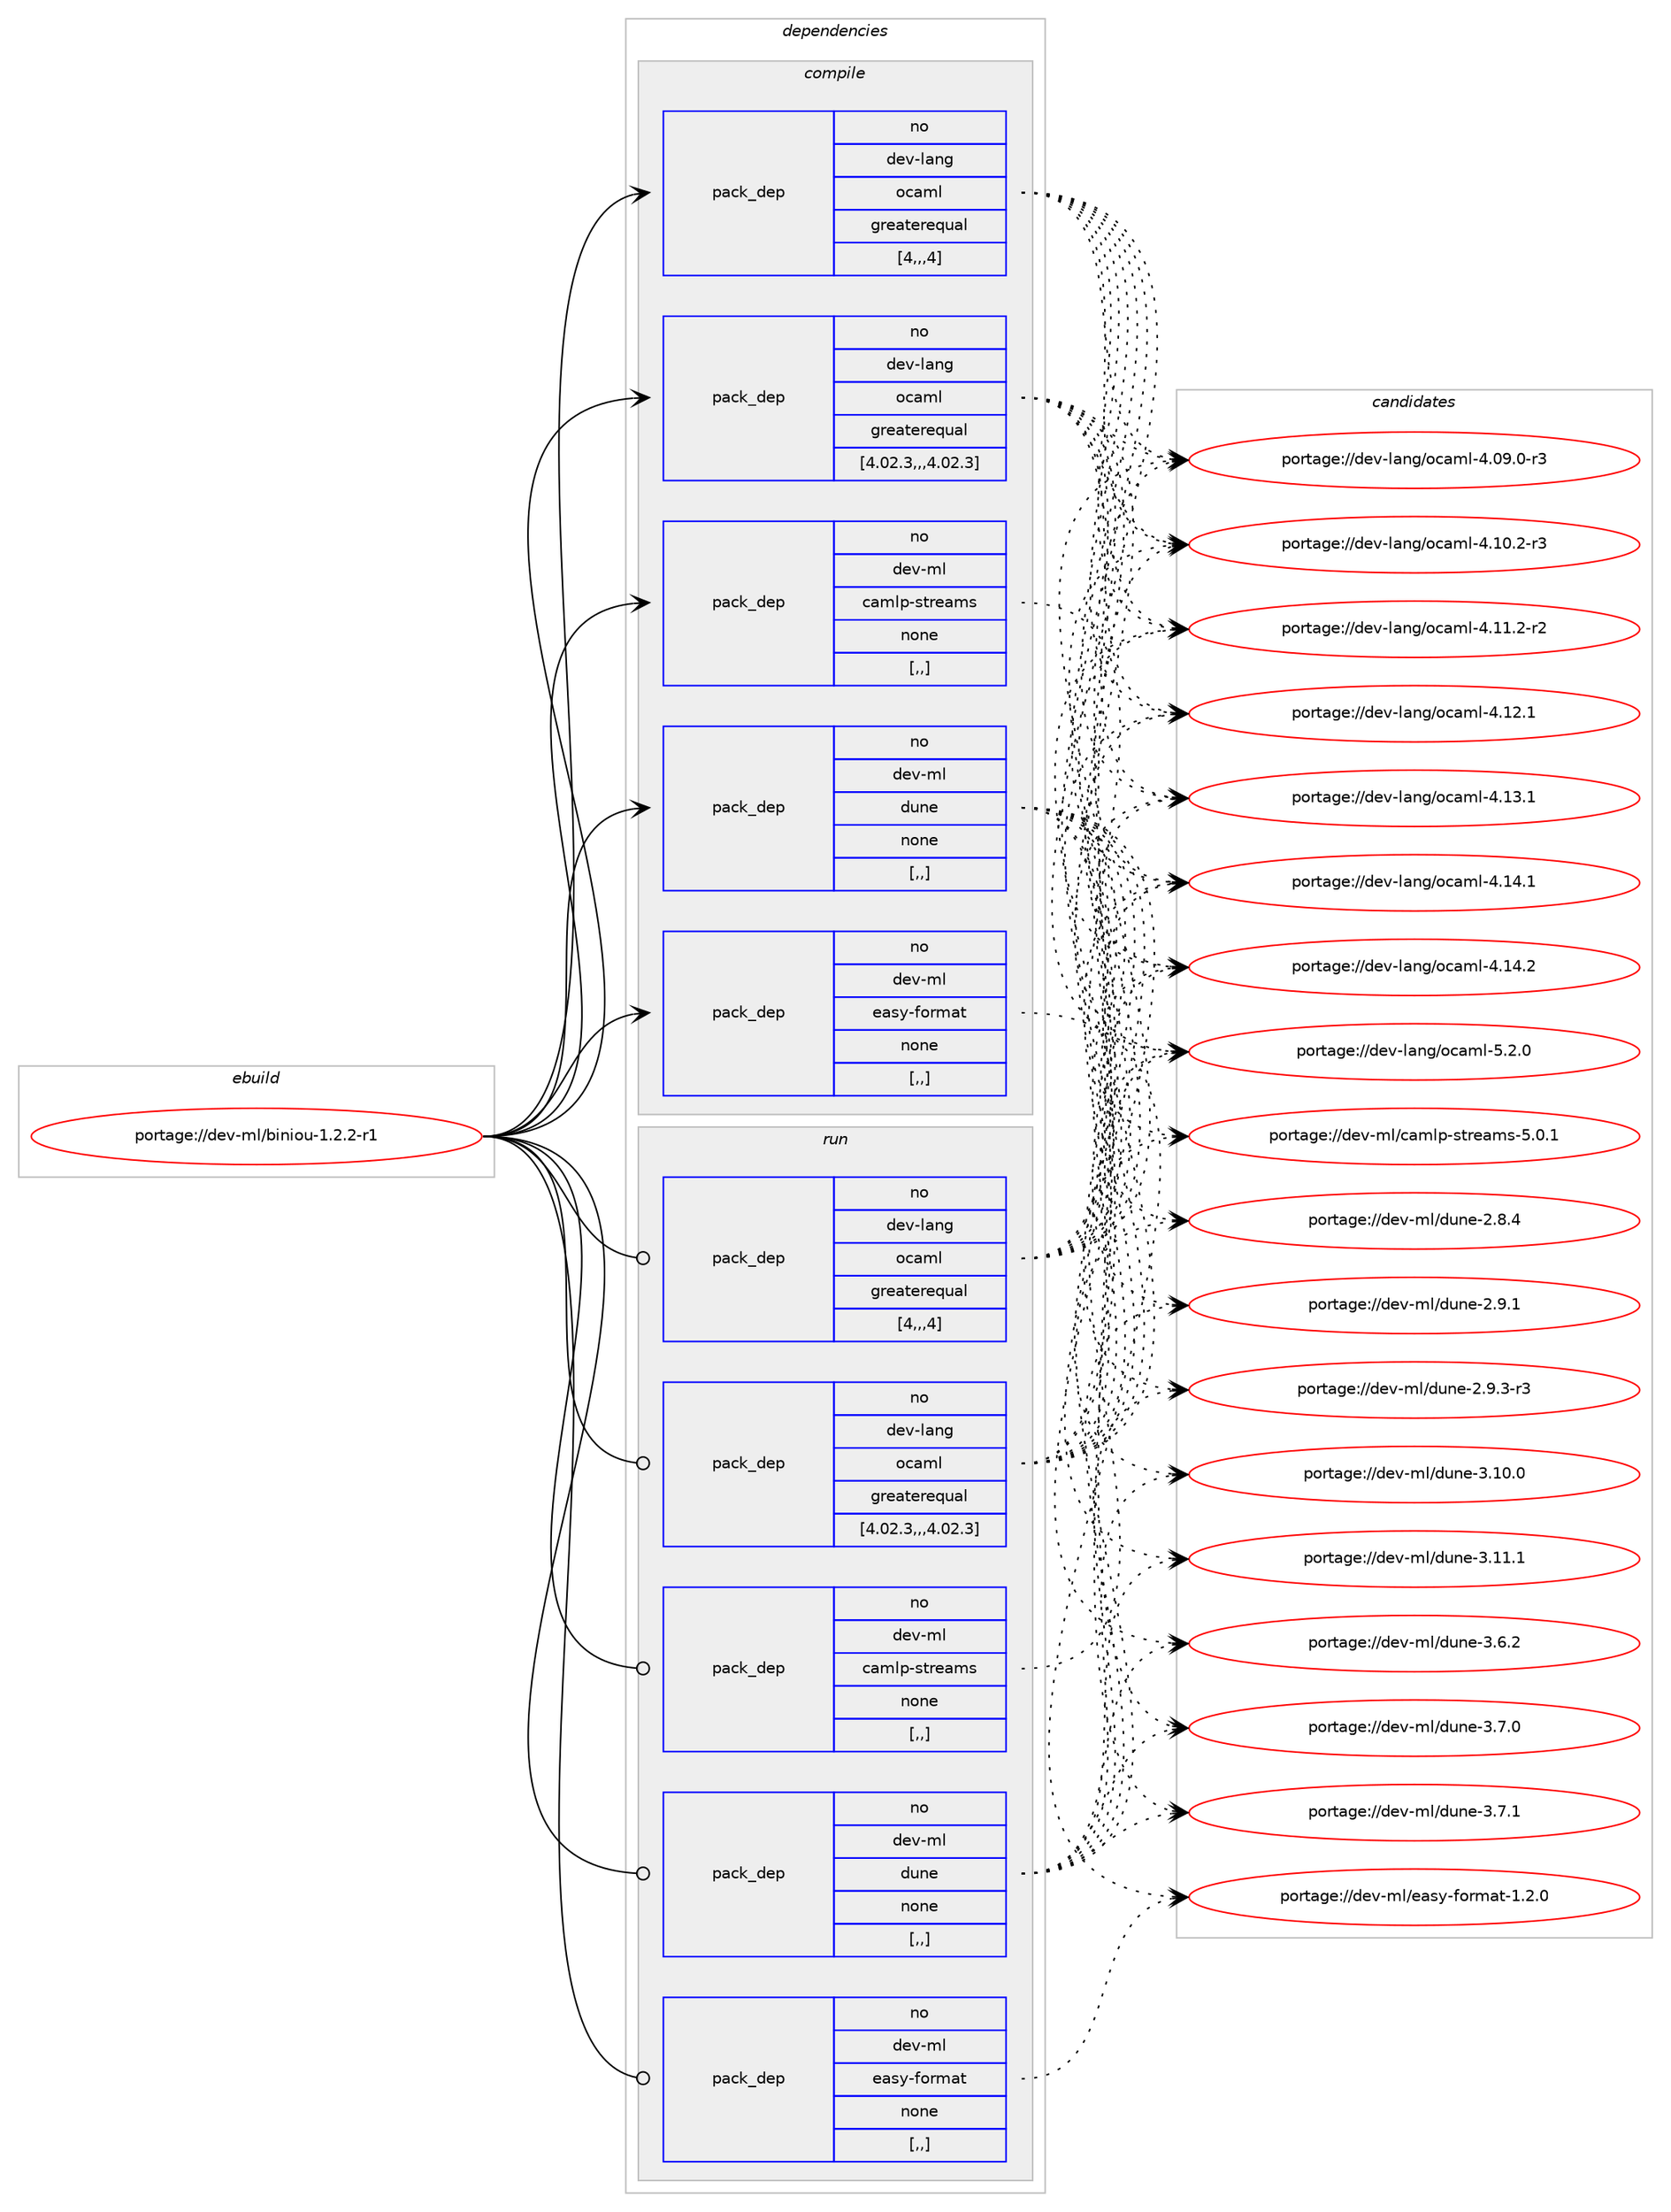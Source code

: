 digraph prolog {

# *************
# Graph options
# *************

newrank=true;
concentrate=true;
compound=true;
graph [rankdir=LR,fontname=Helvetica,fontsize=10,ranksep=1.5];#, ranksep=2.5, nodesep=0.2];
edge  [arrowhead=vee];
node  [fontname=Helvetica,fontsize=10];

# **********
# The ebuild
# **********

subgraph cluster_leftcol {
color=gray;
rank=same;
label=<<i>ebuild</i>>;
id [label="portage://dev-ml/biniou-1.2.2-r1", color=red, width=4, href="../dev-ml/biniou-1.2.2-r1.svg"];
}

# ****************
# The dependencies
# ****************

subgraph cluster_midcol {
color=gray;
label=<<i>dependencies</i>>;
subgraph cluster_compile {
fillcolor="#eeeeee";
style=filled;
label=<<i>compile</i>>;
subgraph pack85184 {
dependency114795 [label=<<TABLE BORDER="0" CELLBORDER="1" CELLSPACING="0" CELLPADDING="4" WIDTH="220"><TR><TD ROWSPAN="6" CELLPADDING="30">pack_dep</TD></TR><TR><TD WIDTH="110">no</TD></TR><TR><TD>dev-lang</TD></TR><TR><TD>ocaml</TD></TR><TR><TD>greaterequal</TD></TR><TR><TD>[4,,,4]</TD></TR></TABLE>>, shape=none, color=blue];
}
id:e -> dependency114795:w [weight=20,style="solid",arrowhead="vee"];
subgraph pack85185 {
dependency114796 [label=<<TABLE BORDER="0" CELLBORDER="1" CELLSPACING="0" CELLPADDING="4" WIDTH="220"><TR><TD ROWSPAN="6" CELLPADDING="30">pack_dep</TD></TR><TR><TD WIDTH="110">no</TD></TR><TR><TD>dev-lang</TD></TR><TR><TD>ocaml</TD></TR><TR><TD>greaterequal</TD></TR><TR><TD>[4.02.3,,,4.02.3]</TD></TR></TABLE>>, shape=none, color=blue];
}
id:e -> dependency114796:w [weight=20,style="solid",arrowhead="vee"];
subgraph pack85186 {
dependency114797 [label=<<TABLE BORDER="0" CELLBORDER="1" CELLSPACING="0" CELLPADDING="4" WIDTH="220"><TR><TD ROWSPAN="6" CELLPADDING="30">pack_dep</TD></TR><TR><TD WIDTH="110">no</TD></TR><TR><TD>dev-ml</TD></TR><TR><TD>camlp-streams</TD></TR><TR><TD>none</TD></TR><TR><TD>[,,]</TD></TR></TABLE>>, shape=none, color=blue];
}
id:e -> dependency114797:w [weight=20,style="solid",arrowhead="vee"];
subgraph pack85187 {
dependency114798 [label=<<TABLE BORDER="0" CELLBORDER="1" CELLSPACING="0" CELLPADDING="4" WIDTH="220"><TR><TD ROWSPAN="6" CELLPADDING="30">pack_dep</TD></TR><TR><TD WIDTH="110">no</TD></TR><TR><TD>dev-ml</TD></TR><TR><TD>dune</TD></TR><TR><TD>none</TD></TR><TR><TD>[,,]</TD></TR></TABLE>>, shape=none, color=blue];
}
id:e -> dependency114798:w [weight=20,style="solid",arrowhead="vee"];
subgraph pack85188 {
dependency114799 [label=<<TABLE BORDER="0" CELLBORDER="1" CELLSPACING="0" CELLPADDING="4" WIDTH="220"><TR><TD ROWSPAN="6" CELLPADDING="30">pack_dep</TD></TR><TR><TD WIDTH="110">no</TD></TR><TR><TD>dev-ml</TD></TR><TR><TD>easy-format</TD></TR><TR><TD>none</TD></TR><TR><TD>[,,]</TD></TR></TABLE>>, shape=none, color=blue];
}
id:e -> dependency114799:w [weight=20,style="solid",arrowhead="vee"];
}
subgraph cluster_compileandrun {
fillcolor="#eeeeee";
style=filled;
label=<<i>compile and run</i>>;
}
subgraph cluster_run {
fillcolor="#eeeeee";
style=filled;
label=<<i>run</i>>;
subgraph pack85189 {
dependency114800 [label=<<TABLE BORDER="0" CELLBORDER="1" CELLSPACING="0" CELLPADDING="4" WIDTH="220"><TR><TD ROWSPAN="6" CELLPADDING="30">pack_dep</TD></TR><TR><TD WIDTH="110">no</TD></TR><TR><TD>dev-lang</TD></TR><TR><TD>ocaml</TD></TR><TR><TD>greaterequal</TD></TR><TR><TD>[4,,,4]</TD></TR></TABLE>>, shape=none, color=blue];
}
id:e -> dependency114800:w [weight=20,style="solid",arrowhead="odot"];
subgraph pack85190 {
dependency114801 [label=<<TABLE BORDER="0" CELLBORDER="1" CELLSPACING="0" CELLPADDING="4" WIDTH="220"><TR><TD ROWSPAN="6" CELLPADDING="30">pack_dep</TD></TR><TR><TD WIDTH="110">no</TD></TR><TR><TD>dev-lang</TD></TR><TR><TD>ocaml</TD></TR><TR><TD>greaterequal</TD></TR><TR><TD>[4.02.3,,,4.02.3]</TD></TR></TABLE>>, shape=none, color=blue];
}
id:e -> dependency114801:w [weight=20,style="solid",arrowhead="odot"];
subgraph pack85191 {
dependency114802 [label=<<TABLE BORDER="0" CELLBORDER="1" CELLSPACING="0" CELLPADDING="4" WIDTH="220"><TR><TD ROWSPAN="6" CELLPADDING="30">pack_dep</TD></TR><TR><TD WIDTH="110">no</TD></TR><TR><TD>dev-ml</TD></TR><TR><TD>camlp-streams</TD></TR><TR><TD>none</TD></TR><TR><TD>[,,]</TD></TR></TABLE>>, shape=none, color=blue];
}
id:e -> dependency114802:w [weight=20,style="solid",arrowhead="odot"];
subgraph pack85192 {
dependency114803 [label=<<TABLE BORDER="0" CELLBORDER="1" CELLSPACING="0" CELLPADDING="4" WIDTH="220"><TR><TD ROWSPAN="6" CELLPADDING="30">pack_dep</TD></TR><TR><TD WIDTH="110">no</TD></TR><TR><TD>dev-ml</TD></TR><TR><TD>dune</TD></TR><TR><TD>none</TD></TR><TR><TD>[,,]</TD></TR></TABLE>>, shape=none, color=blue];
}
id:e -> dependency114803:w [weight=20,style="solid",arrowhead="odot"];
subgraph pack85193 {
dependency114804 [label=<<TABLE BORDER="0" CELLBORDER="1" CELLSPACING="0" CELLPADDING="4" WIDTH="220"><TR><TD ROWSPAN="6" CELLPADDING="30">pack_dep</TD></TR><TR><TD WIDTH="110">no</TD></TR><TR><TD>dev-ml</TD></TR><TR><TD>easy-format</TD></TR><TR><TD>none</TD></TR><TR><TD>[,,]</TD></TR></TABLE>>, shape=none, color=blue];
}
id:e -> dependency114804:w [weight=20,style="solid",arrowhead="odot"];
}
}

# **************
# The candidates
# **************

subgraph cluster_choices {
rank=same;
color=gray;
label=<<i>candidates</i>>;

subgraph choice85184 {
color=black;
nodesep=1;
choice1001011184510897110103471119997109108455246485746484511451 [label="portage://dev-lang/ocaml-4.09.0-r3", color=red, width=4,href="../dev-lang/ocaml-4.09.0-r3.svg"];
choice1001011184510897110103471119997109108455246494846504511451 [label="portage://dev-lang/ocaml-4.10.2-r3", color=red, width=4,href="../dev-lang/ocaml-4.10.2-r3.svg"];
choice1001011184510897110103471119997109108455246494946504511450 [label="portage://dev-lang/ocaml-4.11.2-r2", color=red, width=4,href="../dev-lang/ocaml-4.11.2-r2.svg"];
choice100101118451089711010347111999710910845524649504649 [label="portage://dev-lang/ocaml-4.12.1", color=red, width=4,href="../dev-lang/ocaml-4.12.1.svg"];
choice100101118451089711010347111999710910845524649514649 [label="portage://dev-lang/ocaml-4.13.1", color=red, width=4,href="../dev-lang/ocaml-4.13.1.svg"];
choice100101118451089711010347111999710910845524649524649 [label="portage://dev-lang/ocaml-4.14.1", color=red, width=4,href="../dev-lang/ocaml-4.14.1.svg"];
choice100101118451089711010347111999710910845524649524650 [label="portage://dev-lang/ocaml-4.14.2", color=red, width=4,href="../dev-lang/ocaml-4.14.2.svg"];
choice1001011184510897110103471119997109108455346504648 [label="portage://dev-lang/ocaml-5.2.0", color=red, width=4,href="../dev-lang/ocaml-5.2.0.svg"];
dependency114795:e -> choice1001011184510897110103471119997109108455246485746484511451:w [style=dotted,weight="100"];
dependency114795:e -> choice1001011184510897110103471119997109108455246494846504511451:w [style=dotted,weight="100"];
dependency114795:e -> choice1001011184510897110103471119997109108455246494946504511450:w [style=dotted,weight="100"];
dependency114795:e -> choice100101118451089711010347111999710910845524649504649:w [style=dotted,weight="100"];
dependency114795:e -> choice100101118451089711010347111999710910845524649514649:w [style=dotted,weight="100"];
dependency114795:e -> choice100101118451089711010347111999710910845524649524649:w [style=dotted,weight="100"];
dependency114795:e -> choice100101118451089711010347111999710910845524649524650:w [style=dotted,weight="100"];
dependency114795:e -> choice1001011184510897110103471119997109108455346504648:w [style=dotted,weight="100"];
}
subgraph choice85185 {
color=black;
nodesep=1;
choice1001011184510897110103471119997109108455246485746484511451 [label="portage://dev-lang/ocaml-4.09.0-r3", color=red, width=4,href="../dev-lang/ocaml-4.09.0-r3.svg"];
choice1001011184510897110103471119997109108455246494846504511451 [label="portage://dev-lang/ocaml-4.10.2-r3", color=red, width=4,href="../dev-lang/ocaml-4.10.2-r3.svg"];
choice1001011184510897110103471119997109108455246494946504511450 [label="portage://dev-lang/ocaml-4.11.2-r2", color=red, width=4,href="../dev-lang/ocaml-4.11.2-r2.svg"];
choice100101118451089711010347111999710910845524649504649 [label="portage://dev-lang/ocaml-4.12.1", color=red, width=4,href="../dev-lang/ocaml-4.12.1.svg"];
choice100101118451089711010347111999710910845524649514649 [label="portage://dev-lang/ocaml-4.13.1", color=red, width=4,href="../dev-lang/ocaml-4.13.1.svg"];
choice100101118451089711010347111999710910845524649524649 [label="portage://dev-lang/ocaml-4.14.1", color=red, width=4,href="../dev-lang/ocaml-4.14.1.svg"];
choice100101118451089711010347111999710910845524649524650 [label="portage://dev-lang/ocaml-4.14.2", color=red, width=4,href="../dev-lang/ocaml-4.14.2.svg"];
choice1001011184510897110103471119997109108455346504648 [label="portage://dev-lang/ocaml-5.2.0", color=red, width=4,href="../dev-lang/ocaml-5.2.0.svg"];
dependency114796:e -> choice1001011184510897110103471119997109108455246485746484511451:w [style=dotted,weight="100"];
dependency114796:e -> choice1001011184510897110103471119997109108455246494846504511451:w [style=dotted,weight="100"];
dependency114796:e -> choice1001011184510897110103471119997109108455246494946504511450:w [style=dotted,weight="100"];
dependency114796:e -> choice100101118451089711010347111999710910845524649504649:w [style=dotted,weight="100"];
dependency114796:e -> choice100101118451089711010347111999710910845524649514649:w [style=dotted,weight="100"];
dependency114796:e -> choice100101118451089711010347111999710910845524649524649:w [style=dotted,weight="100"];
dependency114796:e -> choice100101118451089711010347111999710910845524649524650:w [style=dotted,weight="100"];
dependency114796:e -> choice1001011184510897110103471119997109108455346504648:w [style=dotted,weight="100"];
}
subgraph choice85186 {
color=black;
nodesep=1;
choice100101118451091084799971091081124511511611410197109115455346484649 [label="portage://dev-ml/camlp-streams-5.0.1", color=red, width=4,href="../dev-ml/camlp-streams-5.0.1.svg"];
dependency114797:e -> choice100101118451091084799971091081124511511611410197109115455346484649:w [style=dotted,weight="100"];
}
subgraph choice85187 {
color=black;
nodesep=1;
choice1001011184510910847100117110101455046564652 [label="portage://dev-ml/dune-2.8.4", color=red, width=4,href="../dev-ml/dune-2.8.4.svg"];
choice1001011184510910847100117110101455046574649 [label="portage://dev-ml/dune-2.9.1", color=red, width=4,href="../dev-ml/dune-2.9.1.svg"];
choice10010111845109108471001171101014550465746514511451 [label="portage://dev-ml/dune-2.9.3-r3", color=red, width=4,href="../dev-ml/dune-2.9.3-r3.svg"];
choice100101118451091084710011711010145514649484648 [label="portage://dev-ml/dune-3.10.0", color=red, width=4,href="../dev-ml/dune-3.10.0.svg"];
choice100101118451091084710011711010145514649494649 [label="portage://dev-ml/dune-3.11.1", color=red, width=4,href="../dev-ml/dune-3.11.1.svg"];
choice1001011184510910847100117110101455146544650 [label="portage://dev-ml/dune-3.6.2", color=red, width=4,href="../dev-ml/dune-3.6.2.svg"];
choice1001011184510910847100117110101455146554648 [label="portage://dev-ml/dune-3.7.0", color=red, width=4,href="../dev-ml/dune-3.7.0.svg"];
choice1001011184510910847100117110101455146554649 [label="portage://dev-ml/dune-3.7.1", color=red, width=4,href="../dev-ml/dune-3.7.1.svg"];
dependency114798:e -> choice1001011184510910847100117110101455046564652:w [style=dotted,weight="100"];
dependency114798:e -> choice1001011184510910847100117110101455046574649:w [style=dotted,weight="100"];
dependency114798:e -> choice10010111845109108471001171101014550465746514511451:w [style=dotted,weight="100"];
dependency114798:e -> choice100101118451091084710011711010145514649484648:w [style=dotted,weight="100"];
dependency114798:e -> choice100101118451091084710011711010145514649494649:w [style=dotted,weight="100"];
dependency114798:e -> choice1001011184510910847100117110101455146544650:w [style=dotted,weight="100"];
dependency114798:e -> choice1001011184510910847100117110101455146554648:w [style=dotted,weight="100"];
dependency114798:e -> choice1001011184510910847100117110101455146554649:w [style=dotted,weight="100"];
}
subgraph choice85188 {
color=black;
nodesep=1;
choice1001011184510910847101971151214510211111410997116454946504648 [label="portage://dev-ml/easy-format-1.2.0", color=red, width=4,href="../dev-ml/easy-format-1.2.0.svg"];
dependency114799:e -> choice1001011184510910847101971151214510211111410997116454946504648:w [style=dotted,weight="100"];
}
subgraph choice85189 {
color=black;
nodesep=1;
choice1001011184510897110103471119997109108455246485746484511451 [label="portage://dev-lang/ocaml-4.09.0-r3", color=red, width=4,href="../dev-lang/ocaml-4.09.0-r3.svg"];
choice1001011184510897110103471119997109108455246494846504511451 [label="portage://dev-lang/ocaml-4.10.2-r3", color=red, width=4,href="../dev-lang/ocaml-4.10.2-r3.svg"];
choice1001011184510897110103471119997109108455246494946504511450 [label="portage://dev-lang/ocaml-4.11.2-r2", color=red, width=4,href="../dev-lang/ocaml-4.11.2-r2.svg"];
choice100101118451089711010347111999710910845524649504649 [label="portage://dev-lang/ocaml-4.12.1", color=red, width=4,href="../dev-lang/ocaml-4.12.1.svg"];
choice100101118451089711010347111999710910845524649514649 [label="portage://dev-lang/ocaml-4.13.1", color=red, width=4,href="../dev-lang/ocaml-4.13.1.svg"];
choice100101118451089711010347111999710910845524649524649 [label="portage://dev-lang/ocaml-4.14.1", color=red, width=4,href="../dev-lang/ocaml-4.14.1.svg"];
choice100101118451089711010347111999710910845524649524650 [label="portage://dev-lang/ocaml-4.14.2", color=red, width=4,href="../dev-lang/ocaml-4.14.2.svg"];
choice1001011184510897110103471119997109108455346504648 [label="portage://dev-lang/ocaml-5.2.0", color=red, width=4,href="../dev-lang/ocaml-5.2.0.svg"];
dependency114800:e -> choice1001011184510897110103471119997109108455246485746484511451:w [style=dotted,weight="100"];
dependency114800:e -> choice1001011184510897110103471119997109108455246494846504511451:w [style=dotted,weight="100"];
dependency114800:e -> choice1001011184510897110103471119997109108455246494946504511450:w [style=dotted,weight="100"];
dependency114800:e -> choice100101118451089711010347111999710910845524649504649:w [style=dotted,weight="100"];
dependency114800:e -> choice100101118451089711010347111999710910845524649514649:w [style=dotted,weight="100"];
dependency114800:e -> choice100101118451089711010347111999710910845524649524649:w [style=dotted,weight="100"];
dependency114800:e -> choice100101118451089711010347111999710910845524649524650:w [style=dotted,weight="100"];
dependency114800:e -> choice1001011184510897110103471119997109108455346504648:w [style=dotted,weight="100"];
}
subgraph choice85190 {
color=black;
nodesep=1;
choice1001011184510897110103471119997109108455246485746484511451 [label="portage://dev-lang/ocaml-4.09.0-r3", color=red, width=4,href="../dev-lang/ocaml-4.09.0-r3.svg"];
choice1001011184510897110103471119997109108455246494846504511451 [label="portage://dev-lang/ocaml-4.10.2-r3", color=red, width=4,href="../dev-lang/ocaml-4.10.2-r3.svg"];
choice1001011184510897110103471119997109108455246494946504511450 [label="portage://dev-lang/ocaml-4.11.2-r2", color=red, width=4,href="../dev-lang/ocaml-4.11.2-r2.svg"];
choice100101118451089711010347111999710910845524649504649 [label="portage://dev-lang/ocaml-4.12.1", color=red, width=4,href="../dev-lang/ocaml-4.12.1.svg"];
choice100101118451089711010347111999710910845524649514649 [label="portage://dev-lang/ocaml-4.13.1", color=red, width=4,href="../dev-lang/ocaml-4.13.1.svg"];
choice100101118451089711010347111999710910845524649524649 [label="portage://dev-lang/ocaml-4.14.1", color=red, width=4,href="../dev-lang/ocaml-4.14.1.svg"];
choice100101118451089711010347111999710910845524649524650 [label="portage://dev-lang/ocaml-4.14.2", color=red, width=4,href="../dev-lang/ocaml-4.14.2.svg"];
choice1001011184510897110103471119997109108455346504648 [label="portage://dev-lang/ocaml-5.2.0", color=red, width=4,href="../dev-lang/ocaml-5.2.0.svg"];
dependency114801:e -> choice1001011184510897110103471119997109108455246485746484511451:w [style=dotted,weight="100"];
dependency114801:e -> choice1001011184510897110103471119997109108455246494846504511451:w [style=dotted,weight="100"];
dependency114801:e -> choice1001011184510897110103471119997109108455246494946504511450:w [style=dotted,weight="100"];
dependency114801:e -> choice100101118451089711010347111999710910845524649504649:w [style=dotted,weight="100"];
dependency114801:e -> choice100101118451089711010347111999710910845524649514649:w [style=dotted,weight="100"];
dependency114801:e -> choice100101118451089711010347111999710910845524649524649:w [style=dotted,weight="100"];
dependency114801:e -> choice100101118451089711010347111999710910845524649524650:w [style=dotted,weight="100"];
dependency114801:e -> choice1001011184510897110103471119997109108455346504648:w [style=dotted,weight="100"];
}
subgraph choice85191 {
color=black;
nodesep=1;
choice100101118451091084799971091081124511511611410197109115455346484649 [label="portage://dev-ml/camlp-streams-5.0.1", color=red, width=4,href="../dev-ml/camlp-streams-5.0.1.svg"];
dependency114802:e -> choice100101118451091084799971091081124511511611410197109115455346484649:w [style=dotted,weight="100"];
}
subgraph choice85192 {
color=black;
nodesep=1;
choice1001011184510910847100117110101455046564652 [label="portage://dev-ml/dune-2.8.4", color=red, width=4,href="../dev-ml/dune-2.8.4.svg"];
choice1001011184510910847100117110101455046574649 [label="portage://dev-ml/dune-2.9.1", color=red, width=4,href="../dev-ml/dune-2.9.1.svg"];
choice10010111845109108471001171101014550465746514511451 [label="portage://dev-ml/dune-2.9.3-r3", color=red, width=4,href="../dev-ml/dune-2.9.3-r3.svg"];
choice100101118451091084710011711010145514649484648 [label="portage://dev-ml/dune-3.10.0", color=red, width=4,href="../dev-ml/dune-3.10.0.svg"];
choice100101118451091084710011711010145514649494649 [label="portage://dev-ml/dune-3.11.1", color=red, width=4,href="../dev-ml/dune-3.11.1.svg"];
choice1001011184510910847100117110101455146544650 [label="portage://dev-ml/dune-3.6.2", color=red, width=4,href="../dev-ml/dune-3.6.2.svg"];
choice1001011184510910847100117110101455146554648 [label="portage://dev-ml/dune-3.7.0", color=red, width=4,href="../dev-ml/dune-3.7.0.svg"];
choice1001011184510910847100117110101455146554649 [label="portage://dev-ml/dune-3.7.1", color=red, width=4,href="../dev-ml/dune-3.7.1.svg"];
dependency114803:e -> choice1001011184510910847100117110101455046564652:w [style=dotted,weight="100"];
dependency114803:e -> choice1001011184510910847100117110101455046574649:w [style=dotted,weight="100"];
dependency114803:e -> choice10010111845109108471001171101014550465746514511451:w [style=dotted,weight="100"];
dependency114803:e -> choice100101118451091084710011711010145514649484648:w [style=dotted,weight="100"];
dependency114803:e -> choice100101118451091084710011711010145514649494649:w [style=dotted,weight="100"];
dependency114803:e -> choice1001011184510910847100117110101455146544650:w [style=dotted,weight="100"];
dependency114803:e -> choice1001011184510910847100117110101455146554648:w [style=dotted,weight="100"];
dependency114803:e -> choice1001011184510910847100117110101455146554649:w [style=dotted,weight="100"];
}
subgraph choice85193 {
color=black;
nodesep=1;
choice1001011184510910847101971151214510211111410997116454946504648 [label="portage://dev-ml/easy-format-1.2.0", color=red, width=4,href="../dev-ml/easy-format-1.2.0.svg"];
dependency114804:e -> choice1001011184510910847101971151214510211111410997116454946504648:w [style=dotted,weight="100"];
}
}

}
